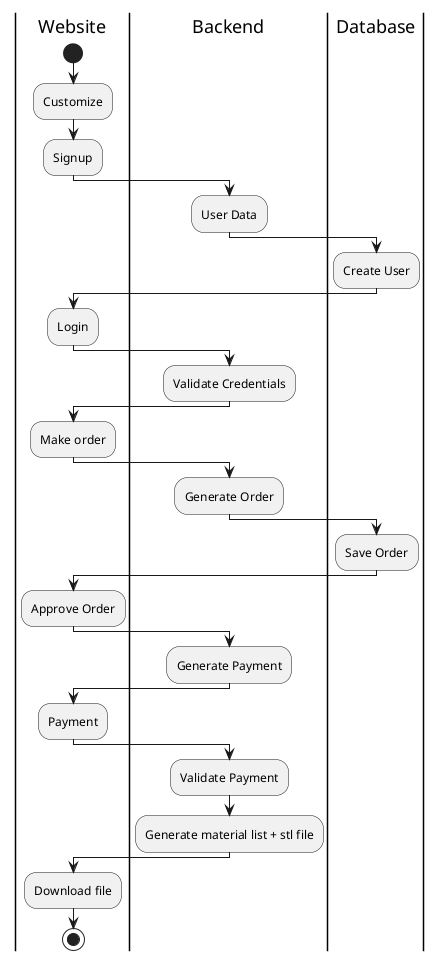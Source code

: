 @startuml
'https://plantuml.com/activity-diagram-beta

|Website|
start
:Customize;
:Signup;
|Backend|
:User Data;
|Backend|
|Database|
:Create User;
|Website|
:Login;
|Backend|
:Validate Credentials;
|Website|
:Make order;
|Backend|
:Generate Order;
|Database|
:Save Order;
|Website|
:Approve Order;
|Backend|
:Generate Payment;
|Website|
:Payment;
|Backend|
:Validate Payment;
|Backend|
:Generate material list + stl file;
|Website|
:Download file;
stop

@enduml
